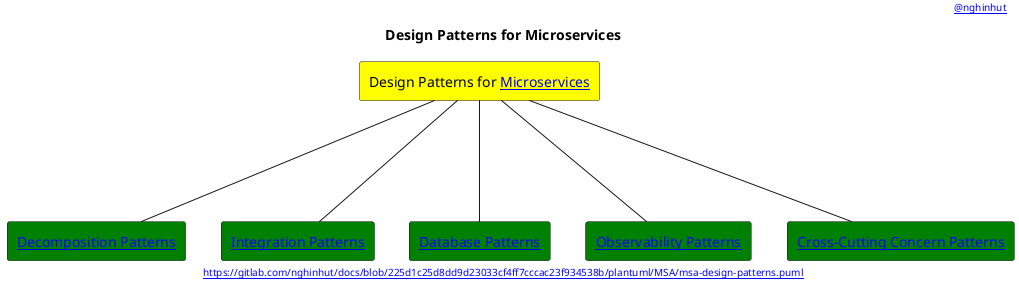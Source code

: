@startuml
'-----START auto generated metadata please keep comment here to allow auto update-----
'-----DON'T EDIT THIS SECTION, INSTEAD RE-RUN prebuild.sh TO UPDATE-----
header [[https://www.nghinhut.dev?from=http%5C%3A%5C%2F%5C%2Fwww%5C.plantuml%5C.com%5C%2Fplantuml%5C%2Fproxy%3Ffmt%3Dsvg%5C%26src%3Dhttps%5C%3A%5C%2F%5C%2Fgitlab%5C.com%5C%2Fnghinhut%5C%2Fdocs%5C%2Fraw%5C%2F225d1c25d8dd9d23033cf4ff7cccac23f934538b%5C%2Fplantuml%5C%2FMSA%5C%2Fmsa-design-patterns%5C.puml%0A @nghinhut]]
footer [[http://www.plantuml.com/plantuml/proxy?fmt=svg&src=https://gitlab.com/nghinhut/docs/raw/225d1c25d8dd9d23033cf4ff7cccac23f934538b/plantuml/MSA/msa-design-patterns.puml https://gitlab.com/nghinhut/docs/blob/225d1c25d8dd9d23033cf4ff7cccac23f934538b/plantuml/MSA/msa-design-patterns.puml]]
'-----END auto generated metadata please keep comment here to allow auto update-----
title Design Patterns for Microservices

!$BASE_URL = "http://www.plantuml.com/plantuml/proxy?fmt=svg&src=" + %getenv("CI_PROJECT_URL") + "/raw/master"

rectangle "Design Patterns for [[$BASE_URL/msa.puml Microservices]]" as DpfMSA #yellow

rectangle "[[$BASE_URL/MSA/decomposition-patterns.puml Decomposition Patterns]]" as Decomposition #green
rectangle "[[$BASE_URL/MSA/integration-patterns.puml Integration Patterns]]" as Integration #green
rectangle "[[$BASE_URL/MSA/database-patterns.puml Database Patterns]]" as Database #green
rectangle "[[$BASE_URL/MSA/observability-patterns.puml Observability Patterns]]" as Observability #green
rectangle "[[$BASE_URL/MSA/cross-cutting-concern-patterns.puml Cross-Cutting Concern Patterns]]" as CrossCuttingConcern #green
DpfMSA --- Decomposition
DpfMSA --- Integration
DpfMSA --- Database
DpfMSA --- Observability
DpfMSA --- CrossCuttingConcern
@enduml
